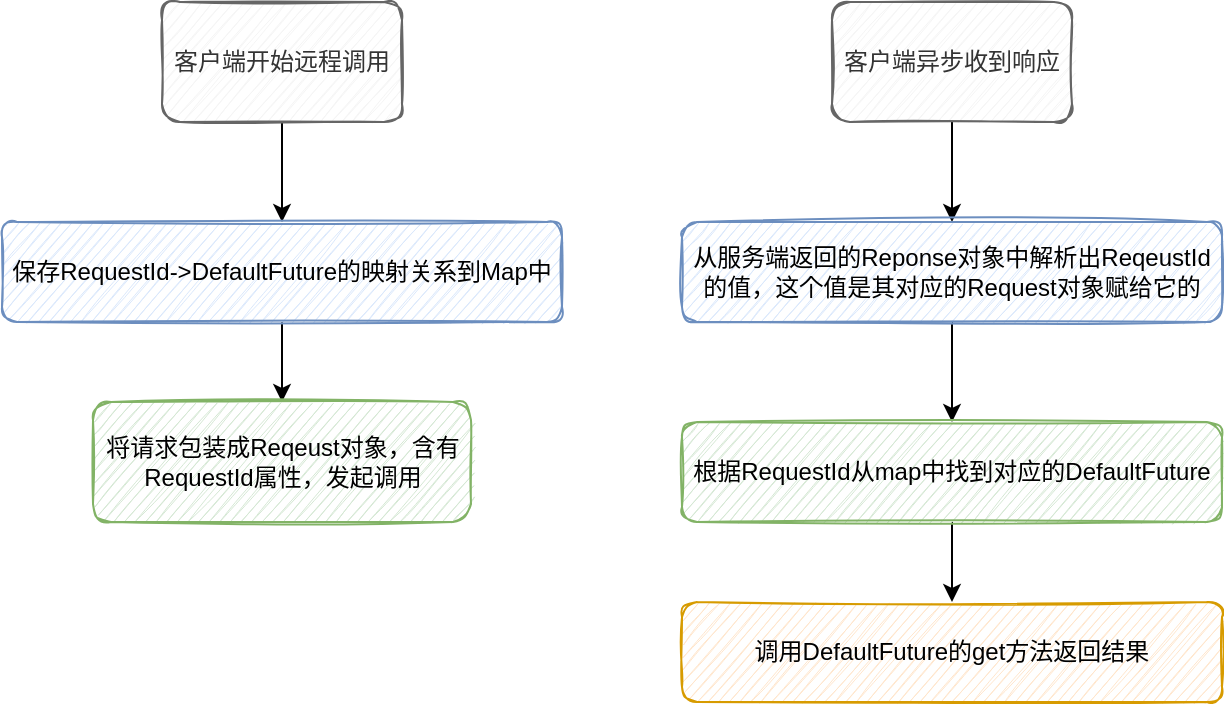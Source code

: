 <mxfile version="13.7.3" type="github">
  <diagram id="-EAAiEieUsUykdbhoPAQ" name="Page-1">
    <mxGraphModel dx="1426" dy="771" grid="0" gridSize="10" guides="1" tooltips="1" connect="1" arrows="1" fold="1" page="1" pageScale="1" pageWidth="827" pageHeight="1169" math="0" shadow="0">
      <root>
        <mxCell id="0" />
        <mxCell id="1" parent="0" />
        <mxCell id="tA1dK1Hm0xbQkZM0FCNI-25" value="" style="edgeStyle=orthogonalEdgeStyle;rounded=0;orthogonalLoop=1;jettySize=auto;html=1;" edge="1" parent="1" source="tA1dK1Hm0xbQkZM0FCNI-17" target="tA1dK1Hm0xbQkZM0FCNI-19">
          <mxGeometry relative="1" as="geometry" />
        </mxCell>
        <mxCell id="tA1dK1Hm0xbQkZM0FCNI-17" value="客户端开始远程调用" style="rounded=1;whiteSpace=wrap;html=1;sketch=1;fillColor=#f5f5f5;strokeColor=#666666;fontColor=#333333;" vertex="1" parent="1">
          <mxGeometry x="145" y="250" width="120" height="60" as="geometry" />
        </mxCell>
        <mxCell id="tA1dK1Hm0xbQkZM0FCNI-26" value="" style="edgeStyle=orthogonalEdgeStyle;rounded=0;orthogonalLoop=1;jettySize=auto;html=1;" edge="1" parent="1" source="tA1dK1Hm0xbQkZM0FCNI-19" target="tA1dK1Hm0xbQkZM0FCNI-20">
          <mxGeometry relative="1" as="geometry" />
        </mxCell>
        <mxCell id="tA1dK1Hm0xbQkZM0FCNI-19" value="保存RequestId-&amp;gt;DefaultFuture的映射关系到Map中" style="rounded=1;whiteSpace=wrap;html=1;sketch=1;fillColor=#dae8fc;strokeColor=#6c8ebf;" vertex="1" parent="1">
          <mxGeometry x="65" y="360" width="280" height="50" as="geometry" />
        </mxCell>
        <mxCell id="tA1dK1Hm0xbQkZM0FCNI-20" value="将请求包装成Reqeust对象，含有RequestId属性，发起调用" style="rounded=1;whiteSpace=wrap;html=1;sketch=1;fillColor=#d5e8d4;strokeColor=#82b366;" vertex="1" parent="1">
          <mxGeometry x="110.5" y="450" width="189" height="60" as="geometry" />
        </mxCell>
        <mxCell id="tA1dK1Hm0xbQkZM0FCNI-27" value="" style="edgeStyle=orthogonalEdgeStyle;rounded=0;orthogonalLoop=1;jettySize=auto;html=1;" edge="1" parent="1" source="tA1dK1Hm0xbQkZM0FCNI-21" target="tA1dK1Hm0xbQkZM0FCNI-22">
          <mxGeometry relative="1" as="geometry" />
        </mxCell>
        <mxCell id="tA1dK1Hm0xbQkZM0FCNI-21" value="客户端异步收到响应" style="rounded=1;whiteSpace=wrap;html=1;sketch=1;fillColor=#f5f5f5;strokeColor=#666666;fontColor=#333333;" vertex="1" parent="1">
          <mxGeometry x="480" y="250" width="120" height="60" as="geometry" />
        </mxCell>
        <mxCell id="tA1dK1Hm0xbQkZM0FCNI-28" value="" style="edgeStyle=orthogonalEdgeStyle;rounded=0;orthogonalLoop=1;jettySize=auto;html=1;" edge="1" parent="1" source="tA1dK1Hm0xbQkZM0FCNI-22" target="tA1dK1Hm0xbQkZM0FCNI-23">
          <mxGeometry relative="1" as="geometry" />
        </mxCell>
        <mxCell id="tA1dK1Hm0xbQkZM0FCNI-22" value="从服务端返回的Reponse对象中解析出ReqeustId的值，这个值是其对应的Request对象赋给它的" style="rounded=1;whiteSpace=wrap;html=1;sketch=1;fillColor=#dae8fc;strokeColor=#6c8ebf;" vertex="1" parent="1">
          <mxGeometry x="405" y="360" width="270" height="50" as="geometry" />
        </mxCell>
        <mxCell id="tA1dK1Hm0xbQkZM0FCNI-29" value="" style="edgeStyle=orthogonalEdgeStyle;rounded=0;orthogonalLoop=1;jettySize=auto;html=1;" edge="1" parent="1" source="tA1dK1Hm0xbQkZM0FCNI-23" target="tA1dK1Hm0xbQkZM0FCNI-24">
          <mxGeometry relative="1" as="geometry" />
        </mxCell>
        <mxCell id="tA1dK1Hm0xbQkZM0FCNI-23" value="根据RequestId从map中找到对应的DefaultFuture" style="rounded=1;whiteSpace=wrap;html=1;sketch=1;fillColor=#d5e8d4;strokeColor=#82b366;" vertex="1" parent="1">
          <mxGeometry x="405" y="460" width="270" height="50" as="geometry" />
        </mxCell>
        <mxCell id="tA1dK1Hm0xbQkZM0FCNI-24" value="调用DefaultFuture的get方法返回结果" style="rounded=1;whiteSpace=wrap;html=1;sketch=1;fillColor=#ffe6cc;strokeColor=#d79b00;" vertex="1" parent="1">
          <mxGeometry x="405" y="550" width="270" height="50" as="geometry" />
        </mxCell>
      </root>
    </mxGraphModel>
  </diagram>
</mxfile>
